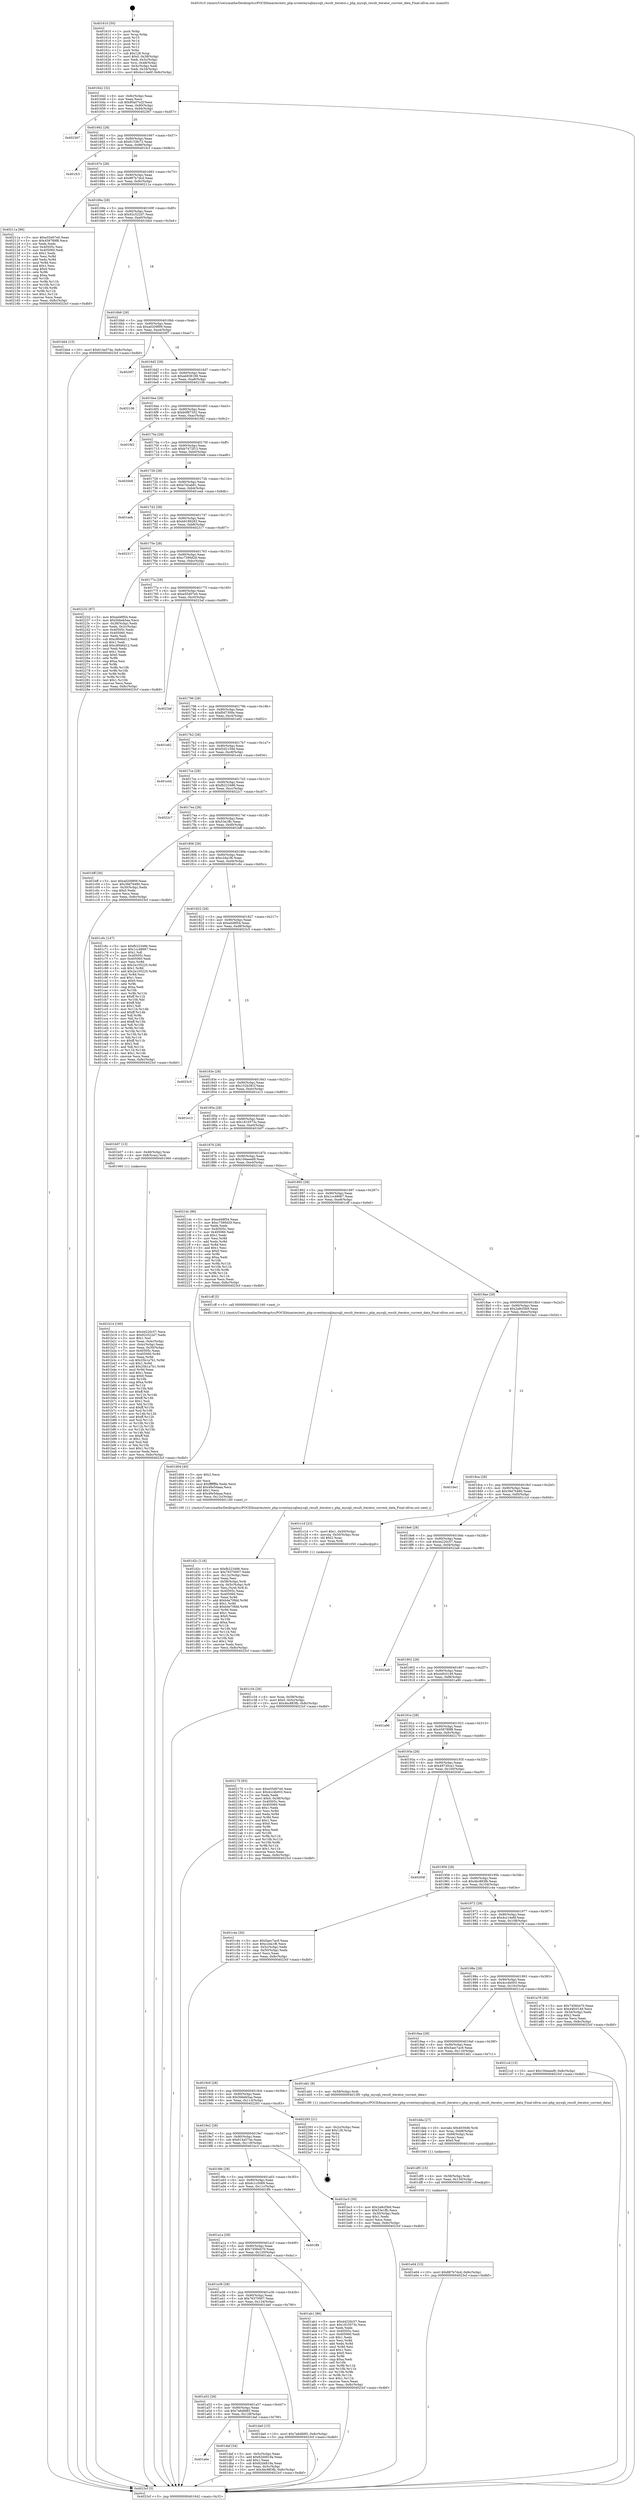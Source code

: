 digraph "0x401610" {
  label = "0x401610 (/mnt/c/Users/mathe/Desktop/tcc/POCII/binaries/extr_php-srcextmysqlimysqli_result_iterator.c_php_mysqli_result_iterator_current_data_Final-ollvm.out::main(0))"
  labelloc = "t"
  node[shape=record]

  Entry [label="",width=0.3,height=0.3,shape=circle,fillcolor=black,style=filled]
  "0x401642" [label="{
     0x401642 [32]\l
     | [instrs]\l
     &nbsp;&nbsp;0x401642 \<+6\>: mov -0x8c(%rbp),%eax\l
     &nbsp;&nbsp;0x401648 \<+2\>: mov %eax,%ecx\l
     &nbsp;&nbsp;0x40164a \<+6\>: sub $0x80a07e2f,%ecx\l
     &nbsp;&nbsp;0x401650 \<+6\>: mov %eax,-0x90(%rbp)\l
     &nbsp;&nbsp;0x401656 \<+6\>: mov %ecx,-0x94(%rbp)\l
     &nbsp;&nbsp;0x40165c \<+6\>: je 0000000000402367 \<main+0xd57\>\l
  }"]
  "0x402367" [label="{
     0x402367\l
  }", style=dashed]
  "0x401662" [label="{
     0x401662 [28]\l
     | [instrs]\l
     &nbsp;&nbsp;0x401662 \<+5\>: jmp 0000000000401667 \<main+0x57\>\l
     &nbsp;&nbsp;0x401667 \<+6\>: mov -0x90(%rbp),%eax\l
     &nbsp;&nbsp;0x40166d \<+5\>: sub $0x8133fc72,%eax\l
     &nbsp;&nbsp;0x401672 \<+6\>: mov %eax,-0x98(%rbp)\l
     &nbsp;&nbsp;0x401678 \<+6\>: je 0000000000401fc3 \<main+0x9b3\>\l
  }"]
  Exit [label="",width=0.3,height=0.3,shape=circle,fillcolor=black,style=filled,peripheries=2]
  "0x401fc3" [label="{
     0x401fc3\l
  }", style=dashed]
  "0x40167e" [label="{
     0x40167e [28]\l
     | [instrs]\l
     &nbsp;&nbsp;0x40167e \<+5\>: jmp 0000000000401683 \<main+0x73\>\l
     &nbsp;&nbsp;0x401683 \<+6\>: mov -0x90(%rbp),%eax\l
     &nbsp;&nbsp;0x401689 \<+5\>: sub $0x887b7dcd,%eax\l
     &nbsp;&nbsp;0x40168e \<+6\>: mov %eax,-0x9c(%rbp)\l
     &nbsp;&nbsp;0x401694 \<+6\>: je 000000000040211a \<main+0xb0a\>\l
  }"]
  "0x401e04" [label="{
     0x401e04 [15]\l
     | [instrs]\l
     &nbsp;&nbsp;0x401e04 \<+10\>: movl $0x887b7dcd,-0x8c(%rbp)\l
     &nbsp;&nbsp;0x401e0e \<+5\>: jmp 00000000004023cf \<main+0xdbf\>\l
  }"]
  "0x40211a" [label="{
     0x40211a [86]\l
     | [instrs]\l
     &nbsp;&nbsp;0x40211a \<+5\>: mov $0xe55d07e0,%eax\l
     &nbsp;&nbsp;0x40211f \<+5\>: mov $0x458789f8,%ecx\l
     &nbsp;&nbsp;0x402124 \<+2\>: xor %edx,%edx\l
     &nbsp;&nbsp;0x402126 \<+7\>: mov 0x40505c,%esi\l
     &nbsp;&nbsp;0x40212d \<+7\>: mov 0x405060,%edi\l
     &nbsp;&nbsp;0x402134 \<+3\>: sub $0x1,%edx\l
     &nbsp;&nbsp;0x402137 \<+3\>: mov %esi,%r8d\l
     &nbsp;&nbsp;0x40213a \<+3\>: add %edx,%r8d\l
     &nbsp;&nbsp;0x40213d \<+4\>: imul %r8d,%esi\l
     &nbsp;&nbsp;0x402141 \<+3\>: and $0x1,%esi\l
     &nbsp;&nbsp;0x402144 \<+3\>: cmp $0x0,%esi\l
     &nbsp;&nbsp;0x402147 \<+4\>: sete %r9b\l
     &nbsp;&nbsp;0x40214b \<+3\>: cmp $0xa,%edi\l
     &nbsp;&nbsp;0x40214e \<+4\>: setl %r10b\l
     &nbsp;&nbsp;0x402152 \<+3\>: mov %r9b,%r11b\l
     &nbsp;&nbsp;0x402155 \<+3\>: and %r10b,%r11b\l
     &nbsp;&nbsp;0x402158 \<+3\>: xor %r10b,%r9b\l
     &nbsp;&nbsp;0x40215b \<+3\>: or %r9b,%r11b\l
     &nbsp;&nbsp;0x40215e \<+4\>: test $0x1,%r11b\l
     &nbsp;&nbsp;0x402162 \<+3\>: cmovne %ecx,%eax\l
     &nbsp;&nbsp;0x402165 \<+6\>: mov %eax,-0x8c(%rbp)\l
     &nbsp;&nbsp;0x40216b \<+5\>: jmp 00000000004023cf \<main+0xdbf\>\l
  }"]
  "0x40169a" [label="{
     0x40169a [28]\l
     | [instrs]\l
     &nbsp;&nbsp;0x40169a \<+5\>: jmp 000000000040169f \<main+0x8f\>\l
     &nbsp;&nbsp;0x40169f \<+6\>: mov -0x90(%rbp),%eax\l
     &nbsp;&nbsp;0x4016a5 \<+5\>: sub $0x92c522d7,%eax\l
     &nbsp;&nbsp;0x4016aa \<+6\>: mov %eax,-0xa0(%rbp)\l
     &nbsp;&nbsp;0x4016b0 \<+6\>: je 0000000000401bb4 \<main+0x5a4\>\l
  }"]
  "0x401df5" [label="{
     0x401df5 [15]\l
     | [instrs]\l
     &nbsp;&nbsp;0x401df5 \<+4\>: mov -0x58(%rbp),%rdi\l
     &nbsp;&nbsp;0x401df9 \<+6\>: mov %eax,-0x130(%rbp)\l
     &nbsp;&nbsp;0x401dff \<+5\>: call 0000000000401030 \<free@plt\>\l
     | [calls]\l
     &nbsp;&nbsp;0x401030 \{1\} (unknown)\l
  }"]
  "0x401bb4" [label="{
     0x401bb4 [15]\l
     | [instrs]\l
     &nbsp;&nbsp;0x401bb4 \<+10\>: movl $0x614a574e,-0x8c(%rbp)\l
     &nbsp;&nbsp;0x401bbe \<+5\>: jmp 00000000004023cf \<main+0xdbf\>\l
  }"]
  "0x4016b6" [label="{
     0x4016b6 [28]\l
     | [instrs]\l
     &nbsp;&nbsp;0x4016b6 \<+5\>: jmp 00000000004016bb \<main+0xab\>\l
     &nbsp;&nbsp;0x4016bb \<+6\>: mov -0x90(%rbp),%eax\l
     &nbsp;&nbsp;0x4016c1 \<+5\>: sub $0xa0209f09,%eax\l
     &nbsp;&nbsp;0x4016c6 \<+6\>: mov %eax,-0xa4(%rbp)\l
     &nbsp;&nbsp;0x4016cc \<+6\>: je 00000000004020f7 \<main+0xae7\>\l
  }"]
  "0x401dda" [label="{
     0x401dda [27]\l
     | [instrs]\l
     &nbsp;&nbsp;0x401dda \<+10\>: movabs $0x4030d6,%rdi\l
     &nbsp;&nbsp;0x401de4 \<+4\>: mov %rax,-0x68(%rbp)\l
     &nbsp;&nbsp;0x401de8 \<+4\>: mov -0x68(%rbp),%rax\l
     &nbsp;&nbsp;0x401dec \<+2\>: mov (%rax),%esi\l
     &nbsp;&nbsp;0x401dee \<+2\>: mov $0x0,%al\l
     &nbsp;&nbsp;0x401df0 \<+5\>: call 0000000000401040 \<printf@plt\>\l
     | [calls]\l
     &nbsp;&nbsp;0x401040 \{1\} (unknown)\l
  }"]
  "0x4020f7" [label="{
     0x4020f7\l
  }", style=dashed]
  "0x4016d2" [label="{
     0x4016d2 [28]\l
     | [instrs]\l
     &nbsp;&nbsp;0x4016d2 \<+5\>: jmp 00000000004016d7 \<main+0xc7\>\l
     &nbsp;&nbsp;0x4016d7 \<+6\>: mov -0x90(%rbp),%eax\l
     &nbsp;&nbsp;0x4016dd \<+5\>: sub $0xab938188,%eax\l
     &nbsp;&nbsp;0x4016e2 \<+6\>: mov %eax,-0xa8(%rbp)\l
     &nbsp;&nbsp;0x4016e8 \<+6\>: je 0000000000402106 \<main+0xaf6\>\l
  }"]
  "0x401a6e" [label="{
     0x401a6e\l
  }", style=dashed]
  "0x402106" [label="{
     0x402106\l
  }", style=dashed]
  "0x4016ee" [label="{
     0x4016ee [28]\l
     | [instrs]\l
     &nbsp;&nbsp;0x4016ee \<+5\>: jmp 00000000004016f3 \<main+0xe3\>\l
     &nbsp;&nbsp;0x4016f3 \<+6\>: mov -0x90(%rbp),%eax\l
     &nbsp;&nbsp;0x4016f9 \<+5\>: sub $0xb0f87352,%eax\l
     &nbsp;&nbsp;0x4016fe \<+6\>: mov %eax,-0xac(%rbp)\l
     &nbsp;&nbsp;0x401704 \<+6\>: je 0000000000401fd2 \<main+0x9c2\>\l
  }"]
  "0x401daf" [label="{
     0x401daf [34]\l
     | [instrs]\l
     &nbsp;&nbsp;0x401daf \<+3\>: mov -0x5c(%rbp),%eax\l
     &nbsp;&nbsp;0x401db2 \<+5\>: add $0x82d4819a,%eax\l
     &nbsp;&nbsp;0x401db7 \<+3\>: add $0x1,%eax\l
     &nbsp;&nbsp;0x401dba \<+5\>: sub $0x82d4819a,%eax\l
     &nbsp;&nbsp;0x401dbf \<+3\>: mov %eax,-0x5c(%rbp)\l
     &nbsp;&nbsp;0x401dc2 \<+10\>: movl $0x4bc883fb,-0x8c(%rbp)\l
     &nbsp;&nbsp;0x401dcc \<+5\>: jmp 00000000004023cf \<main+0xdbf\>\l
  }"]
  "0x401fd2" [label="{
     0x401fd2\l
  }", style=dashed]
  "0x40170a" [label="{
     0x40170a [28]\l
     | [instrs]\l
     &nbsp;&nbsp;0x40170a \<+5\>: jmp 000000000040170f \<main+0xff\>\l
     &nbsp;&nbsp;0x40170f \<+6\>: mov -0x90(%rbp),%eax\l
     &nbsp;&nbsp;0x401715 \<+5\>: sub $0xb7472f13,%eax\l
     &nbsp;&nbsp;0x40171a \<+6\>: mov %eax,-0xb0(%rbp)\l
     &nbsp;&nbsp;0x401720 \<+6\>: je 00000000004020e8 \<main+0xad8\>\l
  }"]
  "0x401a52" [label="{
     0x401a52 [28]\l
     | [instrs]\l
     &nbsp;&nbsp;0x401a52 \<+5\>: jmp 0000000000401a57 \<main+0x447\>\l
     &nbsp;&nbsp;0x401a57 \<+6\>: mov -0x90(%rbp),%eax\l
     &nbsp;&nbsp;0x401a5d \<+5\>: sub $0x7a6dfd85,%eax\l
     &nbsp;&nbsp;0x401a62 \<+6\>: mov %eax,-0x128(%rbp)\l
     &nbsp;&nbsp;0x401a68 \<+6\>: je 0000000000401daf \<main+0x79f\>\l
  }"]
  "0x4020e8" [label="{
     0x4020e8\l
  }", style=dashed]
  "0x401726" [label="{
     0x401726 [28]\l
     | [instrs]\l
     &nbsp;&nbsp;0x401726 \<+5\>: jmp 000000000040172b \<main+0x11b\>\l
     &nbsp;&nbsp;0x40172b \<+6\>: mov -0x90(%rbp),%eax\l
     &nbsp;&nbsp;0x401731 \<+5\>: sub $0xb7dcab81,%eax\l
     &nbsp;&nbsp;0x401736 \<+6\>: mov %eax,-0xb4(%rbp)\l
     &nbsp;&nbsp;0x40173c \<+6\>: je 0000000000401eeb \<main+0x8db\>\l
  }"]
  "0x401da0" [label="{
     0x401da0 [15]\l
     | [instrs]\l
     &nbsp;&nbsp;0x401da0 \<+10\>: movl $0x7a6dfd85,-0x8c(%rbp)\l
     &nbsp;&nbsp;0x401daa \<+5\>: jmp 00000000004023cf \<main+0xdbf\>\l
  }"]
  "0x401eeb" [label="{
     0x401eeb\l
  }", style=dashed]
  "0x401742" [label="{
     0x401742 [28]\l
     | [instrs]\l
     &nbsp;&nbsp;0x401742 \<+5\>: jmp 0000000000401747 \<main+0x137\>\l
     &nbsp;&nbsp;0x401747 \<+6\>: mov -0x90(%rbp),%eax\l
     &nbsp;&nbsp;0x40174d \<+5\>: sub $0xb9189283,%eax\l
     &nbsp;&nbsp;0x401752 \<+6\>: mov %eax,-0xb8(%rbp)\l
     &nbsp;&nbsp;0x401758 \<+6\>: je 0000000000402317 \<main+0xd07\>\l
  }"]
  "0x401d2c" [label="{
     0x401d2c [116]\l
     | [instrs]\l
     &nbsp;&nbsp;0x401d2c \<+5\>: mov $0xfb223486,%ecx\l
     &nbsp;&nbsp;0x401d31 \<+5\>: mov $0x76370007,%edx\l
     &nbsp;&nbsp;0x401d36 \<+6\>: mov -0x12c(%rbp),%esi\l
     &nbsp;&nbsp;0x401d3c \<+3\>: imul %eax,%esi\l
     &nbsp;&nbsp;0x401d3f \<+4\>: mov -0x58(%rbp),%rdi\l
     &nbsp;&nbsp;0x401d43 \<+4\>: movslq -0x5c(%rbp),%r8\l
     &nbsp;&nbsp;0x401d47 \<+4\>: mov %esi,(%rdi,%r8,4)\l
     &nbsp;&nbsp;0x401d4b \<+7\>: mov 0x40505c,%eax\l
     &nbsp;&nbsp;0x401d52 \<+7\>: mov 0x405060,%esi\l
     &nbsp;&nbsp;0x401d59 \<+3\>: mov %eax,%r9d\l
     &nbsp;&nbsp;0x401d5c \<+7\>: add $0xb4e70fdd,%r9d\l
     &nbsp;&nbsp;0x401d63 \<+4\>: sub $0x1,%r9d\l
     &nbsp;&nbsp;0x401d67 \<+7\>: sub $0xb4e70fdd,%r9d\l
     &nbsp;&nbsp;0x401d6e \<+4\>: imul %r9d,%eax\l
     &nbsp;&nbsp;0x401d72 \<+3\>: and $0x1,%eax\l
     &nbsp;&nbsp;0x401d75 \<+3\>: cmp $0x0,%eax\l
     &nbsp;&nbsp;0x401d78 \<+4\>: sete %r10b\l
     &nbsp;&nbsp;0x401d7c \<+3\>: cmp $0xa,%esi\l
     &nbsp;&nbsp;0x401d7f \<+4\>: setl %r11b\l
     &nbsp;&nbsp;0x401d83 \<+3\>: mov %r10b,%bl\l
     &nbsp;&nbsp;0x401d86 \<+3\>: and %r11b,%bl\l
     &nbsp;&nbsp;0x401d89 \<+3\>: xor %r11b,%r10b\l
     &nbsp;&nbsp;0x401d8c \<+3\>: or %r10b,%bl\l
     &nbsp;&nbsp;0x401d8f \<+3\>: test $0x1,%bl\l
     &nbsp;&nbsp;0x401d92 \<+3\>: cmovne %edx,%ecx\l
     &nbsp;&nbsp;0x401d95 \<+6\>: mov %ecx,-0x8c(%rbp)\l
     &nbsp;&nbsp;0x401d9b \<+5\>: jmp 00000000004023cf \<main+0xdbf\>\l
  }"]
  "0x402317" [label="{
     0x402317\l
  }", style=dashed]
  "0x40175e" [label="{
     0x40175e [28]\l
     | [instrs]\l
     &nbsp;&nbsp;0x40175e \<+5\>: jmp 0000000000401763 \<main+0x153\>\l
     &nbsp;&nbsp;0x401763 \<+6\>: mov -0x90(%rbp),%eax\l
     &nbsp;&nbsp;0x401769 \<+5\>: sub $0xc7390d29,%eax\l
     &nbsp;&nbsp;0x40176e \<+6\>: mov %eax,-0xbc(%rbp)\l
     &nbsp;&nbsp;0x401774 \<+6\>: je 0000000000402232 \<main+0xc22\>\l
  }"]
  "0x401d04" [label="{
     0x401d04 [40]\l
     | [instrs]\l
     &nbsp;&nbsp;0x401d04 \<+5\>: mov $0x2,%ecx\l
     &nbsp;&nbsp;0x401d09 \<+1\>: cltd\l
     &nbsp;&nbsp;0x401d0a \<+2\>: idiv %ecx\l
     &nbsp;&nbsp;0x401d0c \<+6\>: imul $0xfffffffe,%edx,%ecx\l
     &nbsp;&nbsp;0x401d12 \<+6\>: add $0x46e5daaa,%ecx\l
     &nbsp;&nbsp;0x401d18 \<+3\>: add $0x1,%ecx\l
     &nbsp;&nbsp;0x401d1b \<+6\>: sub $0x46e5daaa,%ecx\l
     &nbsp;&nbsp;0x401d21 \<+6\>: mov %ecx,-0x12c(%rbp)\l
     &nbsp;&nbsp;0x401d27 \<+5\>: call 0000000000401160 \<next_i\>\l
     | [calls]\l
     &nbsp;&nbsp;0x401160 \{1\} (/mnt/c/Users/mathe/Desktop/tcc/POCII/binaries/extr_php-srcextmysqlimysqli_result_iterator.c_php_mysqli_result_iterator_current_data_Final-ollvm.out::next_i)\l
  }"]
  "0x402232" [label="{
     0x402232 [97]\l
     | [instrs]\l
     &nbsp;&nbsp;0x402232 \<+5\>: mov $0xed48f54,%eax\l
     &nbsp;&nbsp;0x402237 \<+5\>: mov $0x5bbeb5aa,%ecx\l
     &nbsp;&nbsp;0x40223c \<+3\>: mov -0x38(%rbp),%edx\l
     &nbsp;&nbsp;0x40223f \<+3\>: mov %edx,-0x2c(%rbp)\l
     &nbsp;&nbsp;0x402242 \<+7\>: mov 0x40505c,%edx\l
     &nbsp;&nbsp;0x402249 \<+7\>: mov 0x405060,%esi\l
     &nbsp;&nbsp;0x402250 \<+2\>: mov %edx,%edi\l
     &nbsp;&nbsp;0x402252 \<+6\>: sub $0xc8946d12,%edi\l
     &nbsp;&nbsp;0x402258 \<+3\>: sub $0x1,%edi\l
     &nbsp;&nbsp;0x40225b \<+6\>: add $0xc8946d12,%edi\l
     &nbsp;&nbsp;0x402261 \<+3\>: imul %edi,%edx\l
     &nbsp;&nbsp;0x402264 \<+3\>: and $0x1,%edx\l
     &nbsp;&nbsp;0x402267 \<+3\>: cmp $0x0,%edx\l
     &nbsp;&nbsp;0x40226a \<+4\>: sete %r8b\l
     &nbsp;&nbsp;0x40226e \<+3\>: cmp $0xa,%esi\l
     &nbsp;&nbsp;0x402271 \<+4\>: setl %r9b\l
     &nbsp;&nbsp;0x402275 \<+3\>: mov %r8b,%r10b\l
     &nbsp;&nbsp;0x402278 \<+3\>: and %r9b,%r10b\l
     &nbsp;&nbsp;0x40227b \<+3\>: xor %r9b,%r8b\l
     &nbsp;&nbsp;0x40227e \<+3\>: or %r8b,%r10b\l
     &nbsp;&nbsp;0x402281 \<+4\>: test $0x1,%r10b\l
     &nbsp;&nbsp;0x402285 \<+3\>: cmovne %ecx,%eax\l
     &nbsp;&nbsp;0x402288 \<+6\>: mov %eax,-0x8c(%rbp)\l
     &nbsp;&nbsp;0x40228e \<+5\>: jmp 00000000004023cf \<main+0xdbf\>\l
  }"]
  "0x40177a" [label="{
     0x40177a [28]\l
     | [instrs]\l
     &nbsp;&nbsp;0x40177a \<+5\>: jmp 000000000040177f \<main+0x16f\>\l
     &nbsp;&nbsp;0x40177f \<+6\>: mov -0x90(%rbp),%eax\l
     &nbsp;&nbsp;0x401785 \<+5\>: sub $0xe55d07e0,%eax\l
     &nbsp;&nbsp;0x40178a \<+6\>: mov %eax,-0xc0(%rbp)\l
     &nbsp;&nbsp;0x401790 \<+6\>: je 00000000004023af \<main+0xd9f\>\l
  }"]
  "0x401c34" [label="{
     0x401c34 [26]\l
     | [instrs]\l
     &nbsp;&nbsp;0x401c34 \<+4\>: mov %rax,-0x58(%rbp)\l
     &nbsp;&nbsp;0x401c38 \<+7\>: movl $0x0,-0x5c(%rbp)\l
     &nbsp;&nbsp;0x401c3f \<+10\>: movl $0x4bc883fb,-0x8c(%rbp)\l
     &nbsp;&nbsp;0x401c49 \<+5\>: jmp 00000000004023cf \<main+0xdbf\>\l
  }"]
  "0x4023af" [label="{
     0x4023af\l
  }", style=dashed]
  "0x401796" [label="{
     0x401796 [28]\l
     | [instrs]\l
     &nbsp;&nbsp;0x401796 \<+5\>: jmp 000000000040179b \<main+0x18b\>\l
     &nbsp;&nbsp;0x40179b \<+6\>: mov -0x90(%rbp),%eax\l
     &nbsp;&nbsp;0x4017a1 \<+5\>: sub $0xf0d7300e,%eax\l
     &nbsp;&nbsp;0x4017a6 \<+6\>: mov %eax,-0xc4(%rbp)\l
     &nbsp;&nbsp;0x4017ac \<+6\>: je 0000000000401e62 \<main+0x852\>\l
  }"]
  "0x401b14" [label="{
     0x401b14 [160]\l
     | [instrs]\l
     &nbsp;&nbsp;0x401b14 \<+5\>: mov $0x44220c57,%ecx\l
     &nbsp;&nbsp;0x401b19 \<+5\>: mov $0x92c522d7,%edx\l
     &nbsp;&nbsp;0x401b1e \<+3\>: mov $0x1,%sil\l
     &nbsp;&nbsp;0x401b21 \<+3\>: mov %eax,-0x4c(%rbp)\l
     &nbsp;&nbsp;0x401b24 \<+3\>: mov -0x4c(%rbp),%eax\l
     &nbsp;&nbsp;0x401b27 \<+3\>: mov %eax,-0x30(%rbp)\l
     &nbsp;&nbsp;0x401b2a \<+7\>: mov 0x40505c,%eax\l
     &nbsp;&nbsp;0x401b31 \<+8\>: mov 0x405060,%r8d\l
     &nbsp;&nbsp;0x401b39 \<+3\>: mov %eax,%r9d\l
     &nbsp;&nbsp;0x401b3c \<+7\>: sub $0x25b1a7b1,%r9d\l
     &nbsp;&nbsp;0x401b43 \<+4\>: sub $0x1,%r9d\l
     &nbsp;&nbsp;0x401b47 \<+7\>: add $0x25b1a7b1,%r9d\l
     &nbsp;&nbsp;0x401b4e \<+4\>: imul %r9d,%eax\l
     &nbsp;&nbsp;0x401b52 \<+3\>: and $0x1,%eax\l
     &nbsp;&nbsp;0x401b55 \<+3\>: cmp $0x0,%eax\l
     &nbsp;&nbsp;0x401b58 \<+4\>: sete %r10b\l
     &nbsp;&nbsp;0x401b5c \<+4\>: cmp $0xa,%r8d\l
     &nbsp;&nbsp;0x401b60 \<+4\>: setl %r11b\l
     &nbsp;&nbsp;0x401b64 \<+3\>: mov %r10b,%bl\l
     &nbsp;&nbsp;0x401b67 \<+3\>: xor $0xff,%bl\l
     &nbsp;&nbsp;0x401b6a \<+3\>: mov %r11b,%r14b\l
     &nbsp;&nbsp;0x401b6d \<+4\>: xor $0xff,%r14b\l
     &nbsp;&nbsp;0x401b71 \<+4\>: xor $0x1,%sil\l
     &nbsp;&nbsp;0x401b75 \<+3\>: mov %bl,%r15b\l
     &nbsp;&nbsp;0x401b78 \<+4\>: and $0xff,%r15b\l
     &nbsp;&nbsp;0x401b7c \<+3\>: and %sil,%r10b\l
     &nbsp;&nbsp;0x401b7f \<+3\>: mov %r14b,%r12b\l
     &nbsp;&nbsp;0x401b82 \<+4\>: and $0xff,%r12b\l
     &nbsp;&nbsp;0x401b86 \<+3\>: and %sil,%r11b\l
     &nbsp;&nbsp;0x401b89 \<+3\>: or %r10b,%r15b\l
     &nbsp;&nbsp;0x401b8c \<+3\>: or %r11b,%r12b\l
     &nbsp;&nbsp;0x401b8f \<+3\>: xor %r12b,%r15b\l
     &nbsp;&nbsp;0x401b92 \<+3\>: or %r14b,%bl\l
     &nbsp;&nbsp;0x401b95 \<+3\>: xor $0xff,%bl\l
     &nbsp;&nbsp;0x401b98 \<+4\>: or $0x1,%sil\l
     &nbsp;&nbsp;0x401b9c \<+3\>: and %sil,%bl\l
     &nbsp;&nbsp;0x401b9f \<+3\>: or %bl,%r15b\l
     &nbsp;&nbsp;0x401ba2 \<+4\>: test $0x1,%r15b\l
     &nbsp;&nbsp;0x401ba6 \<+3\>: cmovne %edx,%ecx\l
     &nbsp;&nbsp;0x401ba9 \<+6\>: mov %ecx,-0x8c(%rbp)\l
     &nbsp;&nbsp;0x401baf \<+5\>: jmp 00000000004023cf \<main+0xdbf\>\l
  }"]
  "0x401e62" [label="{
     0x401e62\l
  }", style=dashed]
  "0x4017b2" [label="{
     0x4017b2 [28]\l
     | [instrs]\l
     &nbsp;&nbsp;0x4017b2 \<+5\>: jmp 00000000004017b7 \<main+0x1a7\>\l
     &nbsp;&nbsp;0x4017b7 \<+6\>: mov -0x90(%rbp),%eax\l
     &nbsp;&nbsp;0x4017bd \<+5\>: sub $0xf2d2159d,%eax\l
     &nbsp;&nbsp;0x4017c2 \<+6\>: mov %eax,-0xc8(%rbp)\l
     &nbsp;&nbsp;0x4017c8 \<+6\>: je 0000000000401e44 \<main+0x834\>\l
  }"]
  "0x401a36" [label="{
     0x401a36 [28]\l
     | [instrs]\l
     &nbsp;&nbsp;0x401a36 \<+5\>: jmp 0000000000401a3b \<main+0x42b\>\l
     &nbsp;&nbsp;0x401a3b \<+6\>: mov -0x90(%rbp),%eax\l
     &nbsp;&nbsp;0x401a41 \<+5\>: sub $0x76370007,%eax\l
     &nbsp;&nbsp;0x401a46 \<+6\>: mov %eax,-0x124(%rbp)\l
     &nbsp;&nbsp;0x401a4c \<+6\>: je 0000000000401da0 \<main+0x790\>\l
  }"]
  "0x401e44" [label="{
     0x401e44\l
  }", style=dashed]
  "0x4017ce" [label="{
     0x4017ce [28]\l
     | [instrs]\l
     &nbsp;&nbsp;0x4017ce \<+5\>: jmp 00000000004017d3 \<main+0x1c3\>\l
     &nbsp;&nbsp;0x4017d3 \<+6\>: mov -0x90(%rbp),%eax\l
     &nbsp;&nbsp;0x4017d9 \<+5\>: sub $0xfb223486,%eax\l
     &nbsp;&nbsp;0x4017de \<+6\>: mov %eax,-0xcc(%rbp)\l
     &nbsp;&nbsp;0x4017e4 \<+6\>: je 00000000004022c7 \<main+0xcb7\>\l
  }"]
  "0x401ab1" [label="{
     0x401ab1 [86]\l
     | [instrs]\l
     &nbsp;&nbsp;0x401ab1 \<+5\>: mov $0x44220c57,%eax\l
     &nbsp;&nbsp;0x401ab6 \<+5\>: mov $0x1810573c,%ecx\l
     &nbsp;&nbsp;0x401abb \<+2\>: xor %edx,%edx\l
     &nbsp;&nbsp;0x401abd \<+7\>: mov 0x40505c,%esi\l
     &nbsp;&nbsp;0x401ac4 \<+7\>: mov 0x405060,%edi\l
     &nbsp;&nbsp;0x401acb \<+3\>: sub $0x1,%edx\l
     &nbsp;&nbsp;0x401ace \<+3\>: mov %esi,%r8d\l
     &nbsp;&nbsp;0x401ad1 \<+3\>: add %edx,%r8d\l
     &nbsp;&nbsp;0x401ad4 \<+4\>: imul %r8d,%esi\l
     &nbsp;&nbsp;0x401ad8 \<+3\>: and $0x1,%esi\l
     &nbsp;&nbsp;0x401adb \<+3\>: cmp $0x0,%esi\l
     &nbsp;&nbsp;0x401ade \<+4\>: sete %r9b\l
     &nbsp;&nbsp;0x401ae2 \<+3\>: cmp $0xa,%edi\l
     &nbsp;&nbsp;0x401ae5 \<+4\>: setl %r10b\l
     &nbsp;&nbsp;0x401ae9 \<+3\>: mov %r9b,%r11b\l
     &nbsp;&nbsp;0x401aec \<+3\>: and %r10b,%r11b\l
     &nbsp;&nbsp;0x401aef \<+3\>: xor %r10b,%r9b\l
     &nbsp;&nbsp;0x401af2 \<+3\>: or %r9b,%r11b\l
     &nbsp;&nbsp;0x401af5 \<+4\>: test $0x1,%r11b\l
     &nbsp;&nbsp;0x401af9 \<+3\>: cmovne %ecx,%eax\l
     &nbsp;&nbsp;0x401afc \<+6\>: mov %eax,-0x8c(%rbp)\l
     &nbsp;&nbsp;0x401b02 \<+5\>: jmp 00000000004023cf \<main+0xdbf\>\l
  }"]
  "0x4022c7" [label="{
     0x4022c7\l
  }", style=dashed]
  "0x4017ea" [label="{
     0x4017ea [28]\l
     | [instrs]\l
     &nbsp;&nbsp;0x4017ea \<+5\>: jmp 00000000004017ef \<main+0x1df\>\l
     &nbsp;&nbsp;0x4017ef \<+6\>: mov -0x90(%rbp),%eax\l
     &nbsp;&nbsp;0x4017f5 \<+5\>: sub $0x53e1ffc,%eax\l
     &nbsp;&nbsp;0x4017fa \<+6\>: mov %eax,-0xd0(%rbp)\l
     &nbsp;&nbsp;0x401800 \<+6\>: je 0000000000401bff \<main+0x5ef\>\l
  }"]
  "0x401a1a" [label="{
     0x401a1a [28]\l
     | [instrs]\l
     &nbsp;&nbsp;0x401a1a \<+5\>: jmp 0000000000401a1f \<main+0x40f\>\l
     &nbsp;&nbsp;0x401a1f \<+6\>: mov -0x90(%rbp),%eax\l
     &nbsp;&nbsp;0x401a25 \<+5\>: sub $0x74584470,%eax\l
     &nbsp;&nbsp;0x401a2a \<+6\>: mov %eax,-0x120(%rbp)\l
     &nbsp;&nbsp;0x401a30 \<+6\>: je 0000000000401ab1 \<main+0x4a1\>\l
  }"]
  "0x401bff" [label="{
     0x401bff [30]\l
     | [instrs]\l
     &nbsp;&nbsp;0x401bff \<+5\>: mov $0xa0209f09,%eax\l
     &nbsp;&nbsp;0x401c04 \<+5\>: mov $0x39d76480,%ecx\l
     &nbsp;&nbsp;0x401c09 \<+3\>: mov -0x30(%rbp),%edx\l
     &nbsp;&nbsp;0x401c0c \<+3\>: cmp $0x0,%edx\l
     &nbsp;&nbsp;0x401c0f \<+3\>: cmove %ecx,%eax\l
     &nbsp;&nbsp;0x401c12 \<+6\>: mov %eax,-0x8c(%rbp)\l
     &nbsp;&nbsp;0x401c18 \<+5\>: jmp 00000000004023cf \<main+0xdbf\>\l
  }"]
  "0x401806" [label="{
     0x401806 [28]\l
     | [instrs]\l
     &nbsp;&nbsp;0x401806 \<+5\>: jmp 000000000040180b \<main+0x1fb\>\l
     &nbsp;&nbsp;0x40180b \<+6\>: mov -0x90(%rbp),%eax\l
     &nbsp;&nbsp;0x401811 \<+5\>: sub $0xc2da1f6,%eax\l
     &nbsp;&nbsp;0x401816 \<+6\>: mov %eax,-0xd4(%rbp)\l
     &nbsp;&nbsp;0x40181c \<+6\>: je 0000000000401c6c \<main+0x65c\>\l
  }"]
  "0x401ff4" [label="{
     0x401ff4\l
  }", style=dashed]
  "0x401c6c" [label="{
     0x401c6c [147]\l
     | [instrs]\l
     &nbsp;&nbsp;0x401c6c \<+5\>: mov $0xfb223486,%eax\l
     &nbsp;&nbsp;0x401c71 \<+5\>: mov $0x1cc48667,%ecx\l
     &nbsp;&nbsp;0x401c76 \<+2\>: mov $0x1,%dl\l
     &nbsp;&nbsp;0x401c78 \<+7\>: mov 0x40505c,%esi\l
     &nbsp;&nbsp;0x401c7f \<+7\>: mov 0x405060,%edi\l
     &nbsp;&nbsp;0x401c86 \<+3\>: mov %esi,%r8d\l
     &nbsp;&nbsp;0x401c89 \<+7\>: sub $0x2e105225,%r8d\l
     &nbsp;&nbsp;0x401c90 \<+4\>: sub $0x1,%r8d\l
     &nbsp;&nbsp;0x401c94 \<+7\>: add $0x2e105225,%r8d\l
     &nbsp;&nbsp;0x401c9b \<+4\>: imul %r8d,%esi\l
     &nbsp;&nbsp;0x401c9f \<+3\>: and $0x1,%esi\l
     &nbsp;&nbsp;0x401ca2 \<+3\>: cmp $0x0,%esi\l
     &nbsp;&nbsp;0x401ca5 \<+4\>: sete %r9b\l
     &nbsp;&nbsp;0x401ca9 \<+3\>: cmp $0xa,%edi\l
     &nbsp;&nbsp;0x401cac \<+4\>: setl %r10b\l
     &nbsp;&nbsp;0x401cb0 \<+3\>: mov %r9b,%r11b\l
     &nbsp;&nbsp;0x401cb3 \<+4\>: xor $0xff,%r11b\l
     &nbsp;&nbsp;0x401cb7 \<+3\>: mov %r10b,%bl\l
     &nbsp;&nbsp;0x401cba \<+3\>: xor $0xff,%bl\l
     &nbsp;&nbsp;0x401cbd \<+3\>: xor $0x1,%dl\l
     &nbsp;&nbsp;0x401cc0 \<+3\>: mov %r11b,%r14b\l
     &nbsp;&nbsp;0x401cc3 \<+4\>: and $0xff,%r14b\l
     &nbsp;&nbsp;0x401cc7 \<+3\>: and %dl,%r9b\l
     &nbsp;&nbsp;0x401cca \<+3\>: mov %bl,%r15b\l
     &nbsp;&nbsp;0x401ccd \<+4\>: and $0xff,%r15b\l
     &nbsp;&nbsp;0x401cd1 \<+3\>: and %dl,%r10b\l
     &nbsp;&nbsp;0x401cd4 \<+3\>: or %r9b,%r14b\l
     &nbsp;&nbsp;0x401cd7 \<+3\>: or %r10b,%r15b\l
     &nbsp;&nbsp;0x401cda \<+3\>: xor %r15b,%r14b\l
     &nbsp;&nbsp;0x401cdd \<+3\>: or %bl,%r11b\l
     &nbsp;&nbsp;0x401ce0 \<+4\>: xor $0xff,%r11b\l
     &nbsp;&nbsp;0x401ce4 \<+3\>: or $0x1,%dl\l
     &nbsp;&nbsp;0x401ce7 \<+3\>: and %dl,%r11b\l
     &nbsp;&nbsp;0x401cea \<+3\>: or %r11b,%r14b\l
     &nbsp;&nbsp;0x401ced \<+4\>: test $0x1,%r14b\l
     &nbsp;&nbsp;0x401cf1 \<+3\>: cmovne %ecx,%eax\l
     &nbsp;&nbsp;0x401cf4 \<+6\>: mov %eax,-0x8c(%rbp)\l
     &nbsp;&nbsp;0x401cfa \<+5\>: jmp 00000000004023cf \<main+0xdbf\>\l
  }"]
  "0x401822" [label="{
     0x401822 [28]\l
     | [instrs]\l
     &nbsp;&nbsp;0x401822 \<+5\>: jmp 0000000000401827 \<main+0x217\>\l
     &nbsp;&nbsp;0x401827 \<+6\>: mov -0x90(%rbp),%eax\l
     &nbsp;&nbsp;0x40182d \<+5\>: sub $0xed48f54,%eax\l
     &nbsp;&nbsp;0x401832 \<+6\>: mov %eax,-0xd8(%rbp)\l
     &nbsp;&nbsp;0x401838 \<+6\>: je 00000000004023c5 \<main+0xdb5\>\l
  }"]
  "0x4019fe" [label="{
     0x4019fe [28]\l
     | [instrs]\l
     &nbsp;&nbsp;0x4019fe \<+5\>: jmp 0000000000401a03 \<main+0x3f3\>\l
     &nbsp;&nbsp;0x401a03 \<+6\>: mov -0x90(%rbp),%eax\l
     &nbsp;&nbsp;0x401a09 \<+5\>: sub $0x6c1c5069,%eax\l
     &nbsp;&nbsp;0x401a0e \<+6\>: mov %eax,-0x11c(%rbp)\l
     &nbsp;&nbsp;0x401a14 \<+6\>: je 0000000000401ff4 \<main+0x9e4\>\l
  }"]
  "0x4023c5" [label="{
     0x4023c5\l
  }", style=dashed]
  "0x40183e" [label="{
     0x40183e [28]\l
     | [instrs]\l
     &nbsp;&nbsp;0x40183e \<+5\>: jmp 0000000000401843 \<main+0x233\>\l
     &nbsp;&nbsp;0x401843 \<+6\>: mov -0x90(%rbp),%eax\l
     &nbsp;&nbsp;0x401849 \<+5\>: sub $0x152b381f,%eax\l
     &nbsp;&nbsp;0x40184e \<+6\>: mov %eax,-0xdc(%rbp)\l
     &nbsp;&nbsp;0x401854 \<+6\>: je 0000000000401e13 \<main+0x803\>\l
  }"]
  "0x401bc3" [label="{
     0x401bc3 [30]\l
     | [instrs]\l
     &nbsp;&nbsp;0x401bc3 \<+5\>: mov $0x2a8cf3b9,%eax\l
     &nbsp;&nbsp;0x401bc8 \<+5\>: mov $0x53e1ffc,%ecx\l
     &nbsp;&nbsp;0x401bcd \<+3\>: mov -0x30(%rbp),%edx\l
     &nbsp;&nbsp;0x401bd0 \<+3\>: cmp $0x1,%edx\l
     &nbsp;&nbsp;0x401bd3 \<+3\>: cmovl %ecx,%eax\l
     &nbsp;&nbsp;0x401bd6 \<+6\>: mov %eax,-0x8c(%rbp)\l
     &nbsp;&nbsp;0x401bdc \<+5\>: jmp 00000000004023cf \<main+0xdbf\>\l
  }"]
  "0x401e13" [label="{
     0x401e13\l
  }", style=dashed]
  "0x40185a" [label="{
     0x40185a [28]\l
     | [instrs]\l
     &nbsp;&nbsp;0x40185a \<+5\>: jmp 000000000040185f \<main+0x24f\>\l
     &nbsp;&nbsp;0x40185f \<+6\>: mov -0x90(%rbp),%eax\l
     &nbsp;&nbsp;0x401865 \<+5\>: sub $0x1810573c,%eax\l
     &nbsp;&nbsp;0x40186a \<+6\>: mov %eax,-0xe0(%rbp)\l
     &nbsp;&nbsp;0x401870 \<+6\>: je 0000000000401b07 \<main+0x4f7\>\l
  }"]
  "0x4019e2" [label="{
     0x4019e2 [28]\l
     | [instrs]\l
     &nbsp;&nbsp;0x4019e2 \<+5\>: jmp 00000000004019e7 \<main+0x3d7\>\l
     &nbsp;&nbsp;0x4019e7 \<+6\>: mov -0x90(%rbp),%eax\l
     &nbsp;&nbsp;0x4019ed \<+5\>: sub $0x614a574e,%eax\l
     &nbsp;&nbsp;0x4019f2 \<+6\>: mov %eax,-0x118(%rbp)\l
     &nbsp;&nbsp;0x4019f8 \<+6\>: je 0000000000401bc3 \<main+0x5b3\>\l
  }"]
  "0x401b07" [label="{
     0x401b07 [13]\l
     | [instrs]\l
     &nbsp;&nbsp;0x401b07 \<+4\>: mov -0x48(%rbp),%rax\l
     &nbsp;&nbsp;0x401b0b \<+4\>: mov 0x8(%rax),%rdi\l
     &nbsp;&nbsp;0x401b0f \<+5\>: call 0000000000401060 \<atoi@plt\>\l
     | [calls]\l
     &nbsp;&nbsp;0x401060 \{1\} (unknown)\l
  }"]
  "0x401876" [label="{
     0x401876 [28]\l
     | [instrs]\l
     &nbsp;&nbsp;0x401876 \<+5\>: jmp 000000000040187b \<main+0x26b\>\l
     &nbsp;&nbsp;0x40187b \<+6\>: mov -0x90(%rbp),%eax\l
     &nbsp;&nbsp;0x401881 \<+5\>: sub $0x194eeed9,%eax\l
     &nbsp;&nbsp;0x401886 \<+6\>: mov %eax,-0xe4(%rbp)\l
     &nbsp;&nbsp;0x40188c \<+6\>: je 00000000004021dc \<main+0xbcc\>\l
  }"]
  "0x402293" [label="{
     0x402293 [21]\l
     | [instrs]\l
     &nbsp;&nbsp;0x402293 \<+3\>: mov -0x2c(%rbp),%eax\l
     &nbsp;&nbsp;0x402296 \<+7\>: add $0x128,%rsp\l
     &nbsp;&nbsp;0x40229d \<+1\>: pop %rbx\l
     &nbsp;&nbsp;0x40229e \<+2\>: pop %r12\l
     &nbsp;&nbsp;0x4022a0 \<+2\>: pop %r13\l
     &nbsp;&nbsp;0x4022a2 \<+2\>: pop %r14\l
     &nbsp;&nbsp;0x4022a4 \<+2\>: pop %r15\l
     &nbsp;&nbsp;0x4022a6 \<+1\>: pop %rbp\l
     &nbsp;&nbsp;0x4022a7 \<+1\>: ret\l
  }"]
  "0x4021dc" [label="{
     0x4021dc [86]\l
     | [instrs]\l
     &nbsp;&nbsp;0x4021dc \<+5\>: mov $0xed48f54,%eax\l
     &nbsp;&nbsp;0x4021e1 \<+5\>: mov $0xc7390d29,%ecx\l
     &nbsp;&nbsp;0x4021e6 \<+2\>: xor %edx,%edx\l
     &nbsp;&nbsp;0x4021e8 \<+7\>: mov 0x40505c,%esi\l
     &nbsp;&nbsp;0x4021ef \<+7\>: mov 0x405060,%edi\l
     &nbsp;&nbsp;0x4021f6 \<+3\>: sub $0x1,%edx\l
     &nbsp;&nbsp;0x4021f9 \<+3\>: mov %esi,%r8d\l
     &nbsp;&nbsp;0x4021fc \<+3\>: add %edx,%r8d\l
     &nbsp;&nbsp;0x4021ff \<+4\>: imul %r8d,%esi\l
     &nbsp;&nbsp;0x402203 \<+3\>: and $0x1,%esi\l
     &nbsp;&nbsp;0x402206 \<+3\>: cmp $0x0,%esi\l
     &nbsp;&nbsp;0x402209 \<+4\>: sete %r9b\l
     &nbsp;&nbsp;0x40220d \<+3\>: cmp $0xa,%edi\l
     &nbsp;&nbsp;0x402210 \<+4\>: setl %r10b\l
     &nbsp;&nbsp;0x402214 \<+3\>: mov %r9b,%r11b\l
     &nbsp;&nbsp;0x402217 \<+3\>: and %r10b,%r11b\l
     &nbsp;&nbsp;0x40221a \<+3\>: xor %r10b,%r9b\l
     &nbsp;&nbsp;0x40221d \<+3\>: or %r9b,%r11b\l
     &nbsp;&nbsp;0x402220 \<+4\>: test $0x1,%r11b\l
     &nbsp;&nbsp;0x402224 \<+3\>: cmovne %ecx,%eax\l
     &nbsp;&nbsp;0x402227 \<+6\>: mov %eax,-0x8c(%rbp)\l
     &nbsp;&nbsp;0x40222d \<+5\>: jmp 00000000004023cf \<main+0xdbf\>\l
  }"]
  "0x401892" [label="{
     0x401892 [28]\l
     | [instrs]\l
     &nbsp;&nbsp;0x401892 \<+5\>: jmp 0000000000401897 \<main+0x287\>\l
     &nbsp;&nbsp;0x401897 \<+6\>: mov -0x90(%rbp),%eax\l
     &nbsp;&nbsp;0x40189d \<+5\>: sub $0x1cc48667,%eax\l
     &nbsp;&nbsp;0x4018a2 \<+6\>: mov %eax,-0xe8(%rbp)\l
     &nbsp;&nbsp;0x4018a8 \<+6\>: je 0000000000401cff \<main+0x6ef\>\l
  }"]
  "0x4019c6" [label="{
     0x4019c6 [28]\l
     | [instrs]\l
     &nbsp;&nbsp;0x4019c6 \<+5\>: jmp 00000000004019cb \<main+0x3bb\>\l
     &nbsp;&nbsp;0x4019cb \<+6\>: mov -0x90(%rbp),%eax\l
     &nbsp;&nbsp;0x4019d1 \<+5\>: sub $0x5bbeb5aa,%eax\l
     &nbsp;&nbsp;0x4019d6 \<+6\>: mov %eax,-0x114(%rbp)\l
     &nbsp;&nbsp;0x4019dc \<+6\>: je 0000000000402293 \<main+0xc83\>\l
  }"]
  "0x401cff" [label="{
     0x401cff [5]\l
     | [instrs]\l
     &nbsp;&nbsp;0x401cff \<+5\>: call 0000000000401160 \<next_i\>\l
     | [calls]\l
     &nbsp;&nbsp;0x401160 \{1\} (/mnt/c/Users/mathe/Desktop/tcc/POCII/binaries/extr_php-srcextmysqlimysqli_result_iterator.c_php_mysqli_result_iterator_current_data_Final-ollvm.out::next_i)\l
  }"]
  "0x4018ae" [label="{
     0x4018ae [28]\l
     | [instrs]\l
     &nbsp;&nbsp;0x4018ae \<+5\>: jmp 00000000004018b3 \<main+0x2a3\>\l
     &nbsp;&nbsp;0x4018b3 \<+6\>: mov -0x90(%rbp),%eax\l
     &nbsp;&nbsp;0x4018b9 \<+5\>: sub $0x2a8cf3b9,%eax\l
     &nbsp;&nbsp;0x4018be \<+6\>: mov %eax,-0xec(%rbp)\l
     &nbsp;&nbsp;0x4018c4 \<+6\>: je 0000000000401be1 \<main+0x5d1\>\l
  }"]
  "0x401dd1" [label="{
     0x401dd1 [9]\l
     | [instrs]\l
     &nbsp;&nbsp;0x401dd1 \<+4\>: mov -0x58(%rbp),%rdi\l
     &nbsp;&nbsp;0x401dd5 \<+5\>: call 00000000004013f0 \<php_mysqli_result_iterator_current_data\>\l
     | [calls]\l
     &nbsp;&nbsp;0x4013f0 \{1\} (/mnt/c/Users/mathe/Desktop/tcc/POCII/binaries/extr_php-srcextmysqlimysqli_result_iterator.c_php_mysqli_result_iterator_current_data_Final-ollvm.out::php_mysqli_result_iterator_current_data)\l
  }"]
  "0x401be1" [label="{
     0x401be1\l
  }", style=dashed]
  "0x4018ca" [label="{
     0x4018ca [28]\l
     | [instrs]\l
     &nbsp;&nbsp;0x4018ca \<+5\>: jmp 00000000004018cf \<main+0x2bf\>\l
     &nbsp;&nbsp;0x4018cf \<+6\>: mov -0x90(%rbp),%eax\l
     &nbsp;&nbsp;0x4018d5 \<+5\>: sub $0x39d76480,%eax\l
     &nbsp;&nbsp;0x4018da \<+6\>: mov %eax,-0xf0(%rbp)\l
     &nbsp;&nbsp;0x4018e0 \<+6\>: je 0000000000401c1d \<main+0x60d\>\l
  }"]
  "0x4019aa" [label="{
     0x4019aa [28]\l
     | [instrs]\l
     &nbsp;&nbsp;0x4019aa \<+5\>: jmp 00000000004019af \<main+0x39f\>\l
     &nbsp;&nbsp;0x4019af \<+6\>: mov -0x90(%rbp),%eax\l
     &nbsp;&nbsp;0x4019b5 \<+5\>: sub $0x5aec7ac9,%eax\l
     &nbsp;&nbsp;0x4019ba \<+6\>: mov %eax,-0x110(%rbp)\l
     &nbsp;&nbsp;0x4019c0 \<+6\>: je 0000000000401dd1 \<main+0x7c1\>\l
  }"]
  "0x401c1d" [label="{
     0x401c1d [23]\l
     | [instrs]\l
     &nbsp;&nbsp;0x401c1d \<+7\>: movl $0x1,-0x50(%rbp)\l
     &nbsp;&nbsp;0x401c24 \<+4\>: movslq -0x50(%rbp),%rax\l
     &nbsp;&nbsp;0x401c28 \<+4\>: shl $0x2,%rax\l
     &nbsp;&nbsp;0x401c2c \<+3\>: mov %rax,%rdi\l
     &nbsp;&nbsp;0x401c2f \<+5\>: call 0000000000401050 \<malloc@plt\>\l
     | [calls]\l
     &nbsp;&nbsp;0x401050 \{1\} (unknown)\l
  }"]
  "0x4018e6" [label="{
     0x4018e6 [28]\l
     | [instrs]\l
     &nbsp;&nbsp;0x4018e6 \<+5\>: jmp 00000000004018eb \<main+0x2db\>\l
     &nbsp;&nbsp;0x4018eb \<+6\>: mov -0x90(%rbp),%eax\l
     &nbsp;&nbsp;0x4018f1 \<+5\>: sub $0x44220c57,%eax\l
     &nbsp;&nbsp;0x4018f6 \<+6\>: mov %eax,-0xf4(%rbp)\l
     &nbsp;&nbsp;0x4018fc \<+6\>: je 00000000004022a8 \<main+0xc98\>\l
  }"]
  "0x4021cd" [label="{
     0x4021cd [15]\l
     | [instrs]\l
     &nbsp;&nbsp;0x4021cd \<+10\>: movl $0x194eeed9,-0x8c(%rbp)\l
     &nbsp;&nbsp;0x4021d7 \<+5\>: jmp 00000000004023cf \<main+0xdbf\>\l
  }"]
  "0x4022a8" [label="{
     0x4022a8\l
  }", style=dashed]
  "0x401902" [label="{
     0x401902 [28]\l
     | [instrs]\l
     &nbsp;&nbsp;0x401902 \<+5\>: jmp 0000000000401907 \<main+0x2f7\>\l
     &nbsp;&nbsp;0x401907 \<+6\>: mov -0x90(%rbp),%eax\l
     &nbsp;&nbsp;0x40190d \<+5\>: sub $0x44fc0149,%eax\l
     &nbsp;&nbsp;0x401912 \<+6\>: mov %eax,-0xf8(%rbp)\l
     &nbsp;&nbsp;0x401918 \<+6\>: je 0000000000401a96 \<main+0x486\>\l
  }"]
  "0x401610" [label="{
     0x401610 [50]\l
     | [instrs]\l
     &nbsp;&nbsp;0x401610 \<+1\>: push %rbp\l
     &nbsp;&nbsp;0x401611 \<+3\>: mov %rsp,%rbp\l
     &nbsp;&nbsp;0x401614 \<+2\>: push %r15\l
     &nbsp;&nbsp;0x401616 \<+2\>: push %r14\l
     &nbsp;&nbsp;0x401618 \<+2\>: push %r13\l
     &nbsp;&nbsp;0x40161a \<+2\>: push %r12\l
     &nbsp;&nbsp;0x40161c \<+1\>: push %rbx\l
     &nbsp;&nbsp;0x40161d \<+7\>: sub $0x128,%rsp\l
     &nbsp;&nbsp;0x401624 \<+7\>: movl $0x0,-0x38(%rbp)\l
     &nbsp;&nbsp;0x40162b \<+3\>: mov %edi,-0x3c(%rbp)\l
     &nbsp;&nbsp;0x40162e \<+4\>: mov %rsi,-0x48(%rbp)\l
     &nbsp;&nbsp;0x401632 \<+3\>: mov -0x3c(%rbp),%edi\l
     &nbsp;&nbsp;0x401635 \<+3\>: mov %edi,-0x34(%rbp)\l
     &nbsp;&nbsp;0x401638 \<+10\>: movl $0x4cc14e6f,-0x8c(%rbp)\l
  }"]
  "0x401a96" [label="{
     0x401a96\l
  }", style=dashed]
  "0x40191e" [label="{
     0x40191e [28]\l
     | [instrs]\l
     &nbsp;&nbsp;0x40191e \<+5\>: jmp 0000000000401923 \<main+0x313\>\l
     &nbsp;&nbsp;0x401923 \<+6\>: mov -0x90(%rbp),%eax\l
     &nbsp;&nbsp;0x401929 \<+5\>: sub $0x458789f8,%eax\l
     &nbsp;&nbsp;0x40192e \<+6\>: mov %eax,-0xfc(%rbp)\l
     &nbsp;&nbsp;0x401934 \<+6\>: je 0000000000402170 \<main+0xb60\>\l
  }"]
  "0x4023cf" [label="{
     0x4023cf [5]\l
     | [instrs]\l
     &nbsp;&nbsp;0x4023cf \<+5\>: jmp 0000000000401642 \<main+0x32\>\l
  }"]
  "0x402170" [label="{
     0x402170 [93]\l
     | [instrs]\l
     &nbsp;&nbsp;0x402170 \<+5\>: mov $0xe55d07e0,%eax\l
     &nbsp;&nbsp;0x402175 \<+5\>: mov $0x4cc4b003,%ecx\l
     &nbsp;&nbsp;0x40217a \<+2\>: xor %edx,%edx\l
     &nbsp;&nbsp;0x40217c \<+7\>: movl $0x0,-0x38(%rbp)\l
     &nbsp;&nbsp;0x402183 \<+7\>: mov 0x40505c,%esi\l
     &nbsp;&nbsp;0x40218a \<+7\>: mov 0x405060,%edi\l
     &nbsp;&nbsp;0x402191 \<+3\>: sub $0x1,%edx\l
     &nbsp;&nbsp;0x402194 \<+3\>: mov %esi,%r8d\l
     &nbsp;&nbsp;0x402197 \<+3\>: add %edx,%r8d\l
     &nbsp;&nbsp;0x40219a \<+4\>: imul %r8d,%esi\l
     &nbsp;&nbsp;0x40219e \<+3\>: and $0x1,%esi\l
     &nbsp;&nbsp;0x4021a1 \<+3\>: cmp $0x0,%esi\l
     &nbsp;&nbsp;0x4021a4 \<+4\>: sete %r9b\l
     &nbsp;&nbsp;0x4021a8 \<+3\>: cmp $0xa,%edi\l
     &nbsp;&nbsp;0x4021ab \<+4\>: setl %r10b\l
     &nbsp;&nbsp;0x4021af \<+3\>: mov %r9b,%r11b\l
     &nbsp;&nbsp;0x4021b2 \<+3\>: and %r10b,%r11b\l
     &nbsp;&nbsp;0x4021b5 \<+3\>: xor %r10b,%r9b\l
     &nbsp;&nbsp;0x4021b8 \<+3\>: or %r9b,%r11b\l
     &nbsp;&nbsp;0x4021bb \<+4\>: test $0x1,%r11b\l
     &nbsp;&nbsp;0x4021bf \<+3\>: cmovne %ecx,%eax\l
     &nbsp;&nbsp;0x4021c2 \<+6\>: mov %eax,-0x8c(%rbp)\l
     &nbsp;&nbsp;0x4021c8 \<+5\>: jmp 00000000004023cf \<main+0xdbf\>\l
  }"]
  "0x40193a" [label="{
     0x40193a [28]\l
     | [instrs]\l
     &nbsp;&nbsp;0x40193a \<+5\>: jmp 000000000040193f \<main+0x32f\>\l
     &nbsp;&nbsp;0x40193f \<+6\>: mov -0x90(%rbp),%eax\l
     &nbsp;&nbsp;0x401945 \<+5\>: sub $0x49730ca1,%eax\l
     &nbsp;&nbsp;0x40194a \<+6\>: mov %eax,-0x100(%rbp)\l
     &nbsp;&nbsp;0x401950 \<+6\>: je 000000000040204f \<main+0xa3f\>\l
  }"]
  "0x40198e" [label="{
     0x40198e [28]\l
     | [instrs]\l
     &nbsp;&nbsp;0x40198e \<+5\>: jmp 0000000000401993 \<main+0x383\>\l
     &nbsp;&nbsp;0x401993 \<+6\>: mov -0x90(%rbp),%eax\l
     &nbsp;&nbsp;0x401999 \<+5\>: sub $0x4cc4b003,%eax\l
     &nbsp;&nbsp;0x40199e \<+6\>: mov %eax,-0x10c(%rbp)\l
     &nbsp;&nbsp;0x4019a4 \<+6\>: je 00000000004021cd \<main+0xbbd\>\l
  }"]
  "0x40204f" [label="{
     0x40204f\l
  }", style=dashed]
  "0x401956" [label="{
     0x401956 [28]\l
     | [instrs]\l
     &nbsp;&nbsp;0x401956 \<+5\>: jmp 000000000040195b \<main+0x34b\>\l
     &nbsp;&nbsp;0x40195b \<+6\>: mov -0x90(%rbp),%eax\l
     &nbsp;&nbsp;0x401961 \<+5\>: sub $0x4bc883fb,%eax\l
     &nbsp;&nbsp;0x401966 \<+6\>: mov %eax,-0x104(%rbp)\l
     &nbsp;&nbsp;0x40196c \<+6\>: je 0000000000401c4e \<main+0x63e\>\l
  }"]
  "0x401a78" [label="{
     0x401a78 [30]\l
     | [instrs]\l
     &nbsp;&nbsp;0x401a78 \<+5\>: mov $0x74584470,%eax\l
     &nbsp;&nbsp;0x401a7d \<+5\>: mov $0x44fc0149,%ecx\l
     &nbsp;&nbsp;0x401a82 \<+3\>: mov -0x34(%rbp),%edx\l
     &nbsp;&nbsp;0x401a85 \<+3\>: cmp $0x2,%edx\l
     &nbsp;&nbsp;0x401a88 \<+3\>: cmovne %ecx,%eax\l
     &nbsp;&nbsp;0x401a8b \<+6\>: mov %eax,-0x8c(%rbp)\l
     &nbsp;&nbsp;0x401a91 \<+5\>: jmp 00000000004023cf \<main+0xdbf\>\l
  }"]
  "0x401c4e" [label="{
     0x401c4e [30]\l
     | [instrs]\l
     &nbsp;&nbsp;0x401c4e \<+5\>: mov $0x5aec7ac9,%eax\l
     &nbsp;&nbsp;0x401c53 \<+5\>: mov $0xc2da1f6,%ecx\l
     &nbsp;&nbsp;0x401c58 \<+3\>: mov -0x5c(%rbp),%edx\l
     &nbsp;&nbsp;0x401c5b \<+3\>: cmp -0x50(%rbp),%edx\l
     &nbsp;&nbsp;0x401c5e \<+3\>: cmovl %ecx,%eax\l
     &nbsp;&nbsp;0x401c61 \<+6\>: mov %eax,-0x8c(%rbp)\l
     &nbsp;&nbsp;0x401c67 \<+5\>: jmp 00000000004023cf \<main+0xdbf\>\l
  }"]
  "0x401972" [label="{
     0x401972 [28]\l
     | [instrs]\l
     &nbsp;&nbsp;0x401972 \<+5\>: jmp 0000000000401977 \<main+0x367\>\l
     &nbsp;&nbsp;0x401977 \<+6\>: mov -0x90(%rbp),%eax\l
     &nbsp;&nbsp;0x40197d \<+5\>: sub $0x4cc14e6f,%eax\l
     &nbsp;&nbsp;0x401982 \<+6\>: mov %eax,-0x108(%rbp)\l
     &nbsp;&nbsp;0x401988 \<+6\>: je 0000000000401a78 \<main+0x468\>\l
  }"]
  Entry -> "0x401610" [label=" 1"]
  "0x401642" -> "0x402367" [label=" 0"]
  "0x401642" -> "0x401662" [label=" 20"]
  "0x402293" -> Exit [label=" 1"]
  "0x401662" -> "0x401fc3" [label=" 0"]
  "0x401662" -> "0x40167e" [label=" 20"]
  "0x402232" -> "0x4023cf" [label=" 1"]
  "0x40167e" -> "0x40211a" [label=" 1"]
  "0x40167e" -> "0x40169a" [label=" 19"]
  "0x4021dc" -> "0x4023cf" [label=" 1"]
  "0x40169a" -> "0x401bb4" [label=" 1"]
  "0x40169a" -> "0x4016b6" [label=" 18"]
  "0x4021cd" -> "0x4023cf" [label=" 1"]
  "0x4016b6" -> "0x4020f7" [label=" 0"]
  "0x4016b6" -> "0x4016d2" [label=" 18"]
  "0x402170" -> "0x4023cf" [label=" 1"]
  "0x4016d2" -> "0x402106" [label=" 0"]
  "0x4016d2" -> "0x4016ee" [label=" 18"]
  "0x40211a" -> "0x4023cf" [label=" 1"]
  "0x4016ee" -> "0x401fd2" [label=" 0"]
  "0x4016ee" -> "0x40170a" [label=" 18"]
  "0x401e04" -> "0x4023cf" [label=" 1"]
  "0x40170a" -> "0x4020e8" [label=" 0"]
  "0x40170a" -> "0x401726" [label=" 18"]
  "0x401dda" -> "0x401df5" [label=" 1"]
  "0x401726" -> "0x401eeb" [label=" 0"]
  "0x401726" -> "0x401742" [label=" 18"]
  "0x401dd1" -> "0x401dda" [label=" 1"]
  "0x401742" -> "0x402317" [label=" 0"]
  "0x401742" -> "0x40175e" [label=" 18"]
  "0x401a52" -> "0x401a6e" [label=" 0"]
  "0x40175e" -> "0x402232" [label=" 1"]
  "0x40175e" -> "0x40177a" [label=" 17"]
  "0x401a52" -> "0x401daf" [label=" 1"]
  "0x40177a" -> "0x4023af" [label=" 0"]
  "0x40177a" -> "0x401796" [label=" 17"]
  "0x401df5" -> "0x401e04" [label=" 1"]
  "0x401796" -> "0x401e62" [label=" 0"]
  "0x401796" -> "0x4017b2" [label=" 17"]
  "0x401da0" -> "0x4023cf" [label=" 1"]
  "0x4017b2" -> "0x401e44" [label=" 0"]
  "0x4017b2" -> "0x4017ce" [label=" 17"]
  "0x401a36" -> "0x401a52" [label=" 1"]
  "0x4017ce" -> "0x4022c7" [label=" 0"]
  "0x4017ce" -> "0x4017ea" [label=" 17"]
  "0x401a36" -> "0x401da0" [label=" 1"]
  "0x4017ea" -> "0x401bff" [label=" 1"]
  "0x4017ea" -> "0x401806" [label=" 16"]
  "0x401d2c" -> "0x4023cf" [label=" 1"]
  "0x401806" -> "0x401c6c" [label=" 1"]
  "0x401806" -> "0x401822" [label=" 15"]
  "0x401d04" -> "0x401d2c" [label=" 1"]
  "0x401822" -> "0x4023c5" [label=" 0"]
  "0x401822" -> "0x40183e" [label=" 15"]
  "0x401c6c" -> "0x4023cf" [label=" 1"]
  "0x40183e" -> "0x401e13" [label=" 0"]
  "0x40183e" -> "0x40185a" [label=" 15"]
  "0x401c4e" -> "0x4023cf" [label=" 2"]
  "0x40185a" -> "0x401b07" [label=" 1"]
  "0x40185a" -> "0x401876" [label=" 14"]
  "0x401c1d" -> "0x401c34" [label=" 1"]
  "0x401876" -> "0x4021dc" [label=" 1"]
  "0x401876" -> "0x401892" [label=" 13"]
  "0x401bff" -> "0x4023cf" [label=" 1"]
  "0x401892" -> "0x401cff" [label=" 1"]
  "0x401892" -> "0x4018ae" [label=" 12"]
  "0x401bb4" -> "0x4023cf" [label=" 1"]
  "0x4018ae" -> "0x401be1" [label=" 0"]
  "0x4018ae" -> "0x4018ca" [label=" 12"]
  "0x401b14" -> "0x4023cf" [label=" 1"]
  "0x4018ca" -> "0x401c1d" [label=" 1"]
  "0x4018ca" -> "0x4018e6" [label=" 11"]
  "0x401ab1" -> "0x4023cf" [label=" 1"]
  "0x4018e6" -> "0x4022a8" [label=" 0"]
  "0x4018e6" -> "0x401902" [label=" 11"]
  "0x401a1a" -> "0x401a36" [label=" 2"]
  "0x401902" -> "0x401a96" [label=" 0"]
  "0x401902" -> "0x40191e" [label=" 11"]
  "0x401daf" -> "0x4023cf" [label=" 1"]
  "0x40191e" -> "0x402170" [label=" 1"]
  "0x40191e" -> "0x40193a" [label=" 10"]
  "0x4019fe" -> "0x401a1a" [label=" 3"]
  "0x40193a" -> "0x40204f" [label=" 0"]
  "0x40193a" -> "0x401956" [label=" 10"]
  "0x4019fe" -> "0x401ff4" [label=" 0"]
  "0x401956" -> "0x401c4e" [label=" 2"]
  "0x401956" -> "0x401972" [label=" 8"]
  "0x401cff" -> "0x401d04" [label=" 1"]
  "0x401972" -> "0x401a78" [label=" 1"]
  "0x401972" -> "0x40198e" [label=" 7"]
  "0x401a78" -> "0x4023cf" [label=" 1"]
  "0x401610" -> "0x401642" [label=" 1"]
  "0x4023cf" -> "0x401642" [label=" 19"]
  "0x401a1a" -> "0x401ab1" [label=" 1"]
  "0x40198e" -> "0x4021cd" [label=" 1"]
  "0x40198e" -> "0x4019aa" [label=" 6"]
  "0x401b07" -> "0x401b14" [label=" 1"]
  "0x4019aa" -> "0x401dd1" [label=" 1"]
  "0x4019aa" -> "0x4019c6" [label=" 5"]
  "0x401bc3" -> "0x4023cf" [label=" 1"]
  "0x4019c6" -> "0x402293" [label=" 1"]
  "0x4019c6" -> "0x4019e2" [label=" 4"]
  "0x401c34" -> "0x4023cf" [label=" 1"]
  "0x4019e2" -> "0x401bc3" [label=" 1"]
  "0x4019e2" -> "0x4019fe" [label=" 3"]
}
